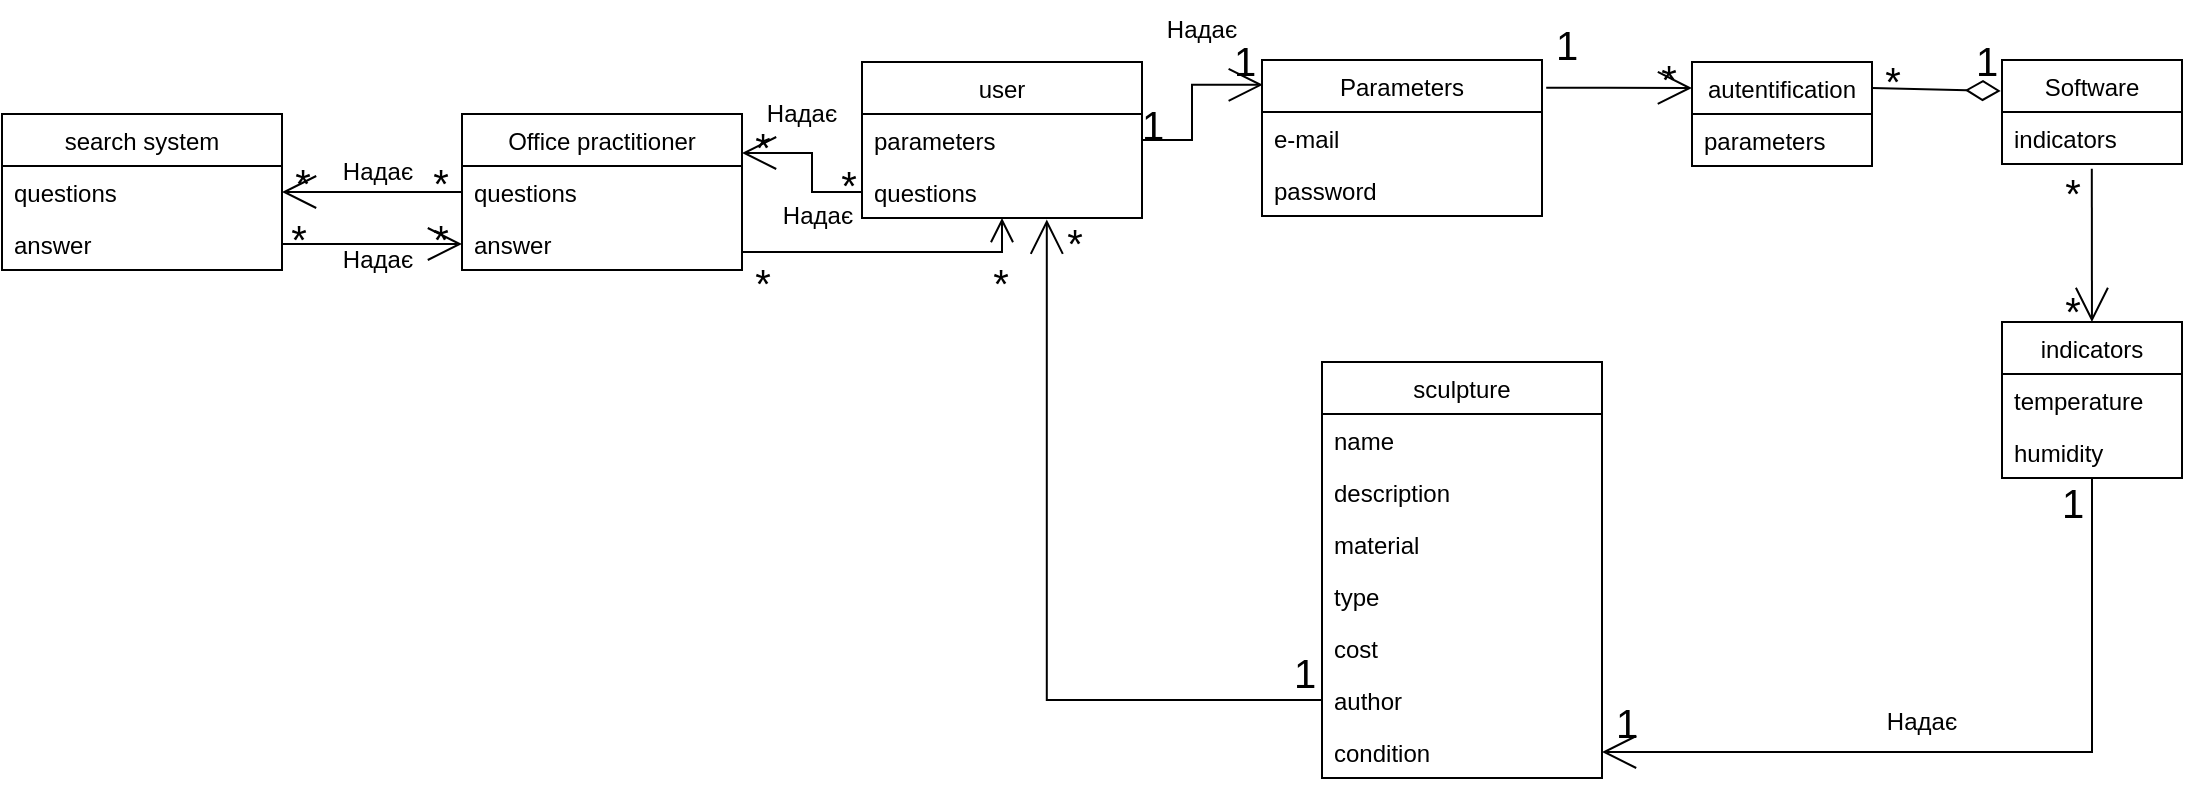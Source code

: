<mxfile version="20.4.1" type="device"><diagram id="H2oCPIIMKc5z25pj421S" name="Страница 1"><mxGraphModel dx="1467" dy="735" grid="1" gridSize="10" guides="1" tooltips="1" connect="1" arrows="1" fold="1" page="1" pageScale="1" pageWidth="827" pageHeight="1169" math="0" shadow="0"><root><mxCell id="0"/><mxCell id="1" parent="0"/><mxCell id="N1uS9yQtLqV8nJBD3PfU-49" value="user" style="swimlane;fontStyle=0;childLayout=stackLayout;horizontal=1;startSize=26;fillColor=none;horizontalStack=0;resizeParent=1;resizeParentMax=0;resizeLast=0;collapsible=1;marginBottom=0;" vertex="1" parent="1"><mxGeometry x="440" y="351" width="140" height="78" as="geometry"><mxRectangle x="230" y="430" width="60" height="30" as="alternateBounds"/></mxGeometry></mxCell><mxCell id="N1uS9yQtLqV8nJBD3PfU-50" value="parameters" style="text;strokeColor=none;fillColor=none;align=left;verticalAlign=top;spacingLeft=4;spacingRight=4;overflow=hidden;rotatable=0;points=[[0,0.5],[1,0.5]];portConstraint=eastwest;" vertex="1" parent="N1uS9yQtLqV8nJBD3PfU-49"><mxGeometry y="26" width="140" height="26" as="geometry"/></mxCell><mxCell id="N1uS9yQtLqV8nJBD3PfU-76" value="questions" style="text;strokeColor=none;fillColor=none;align=left;verticalAlign=top;spacingLeft=4;spacingRight=4;overflow=hidden;rotatable=0;points=[[0,0.5],[1,0.5]];portConstraint=eastwest;" vertex="1" parent="N1uS9yQtLqV8nJBD3PfU-49"><mxGeometry y="52" width="140" height="26" as="geometry"/></mxCell><mxCell id="N1uS9yQtLqV8nJBD3PfU-63" value="autentification" style="swimlane;fontStyle=0;childLayout=stackLayout;horizontal=1;startSize=26;fillColor=none;horizontalStack=0;resizeParent=1;resizeParentMax=0;resizeLast=0;collapsible=1;marginBottom=0;" vertex="1" parent="1"><mxGeometry x="855" y="351" width="90" height="52" as="geometry"><mxRectangle x="230" y="430" width="60" height="30" as="alternateBounds"/></mxGeometry></mxCell><mxCell id="N1uS9yQtLqV8nJBD3PfU-64" value="parameters" style="text;strokeColor=none;fillColor=none;align=left;verticalAlign=top;spacingLeft=4;spacingRight=4;overflow=hidden;rotatable=0;points=[[0,0.5],[1,0.5]];portConstraint=eastwest;" vertex="1" parent="N1uS9yQtLqV8nJBD3PfU-63"><mxGeometry y="26" width="90" height="26" as="geometry"/></mxCell><mxCell id="N1uS9yQtLqV8nJBD3PfU-66" value="Software" style="swimlane;fontStyle=0;childLayout=stackLayout;horizontal=1;startSize=26;fillColor=none;horizontalStack=0;resizeParent=1;resizeParentMax=0;resizeLast=0;collapsible=1;marginBottom=0;" vertex="1" parent="1"><mxGeometry x="1010" y="350" width="90" height="52" as="geometry"><mxRectangle x="230" y="430" width="60" height="30" as="alternateBounds"/></mxGeometry></mxCell><mxCell id="N1uS9yQtLqV8nJBD3PfU-67" value="indicators" style="text;strokeColor=none;fillColor=none;align=left;verticalAlign=top;spacingLeft=4;spacingRight=4;overflow=hidden;rotatable=0;points=[[0,0.5],[1,0.5]];portConstraint=eastwest;" vertex="1" parent="N1uS9yQtLqV8nJBD3PfU-66"><mxGeometry y="26" width="90" height="26" as="geometry"/></mxCell><mxCell id="N1uS9yQtLqV8nJBD3PfU-98" style="edgeStyle=orthogonalEdgeStyle;rounded=0;orthogonalLoop=1;jettySize=auto;html=1;entryX=0;entryY=0.25;entryDx=0;entryDy=0;exitX=1.015;exitY=0.178;exitDx=0;exitDy=0;exitPerimeter=0;endArrow=open;endFill=0;endSize=15;" edge="1" parent="1" source="N1uS9yQtLqV8nJBD3PfU-69" target="N1uS9yQtLqV8nJBD3PfU-63"><mxGeometry relative="1" as="geometry"/></mxCell><mxCell id="N1uS9yQtLqV8nJBD3PfU-69" value="Parameters" style="swimlane;fontStyle=0;childLayout=stackLayout;horizontal=1;startSize=26;fillColor=none;horizontalStack=0;resizeParent=1;resizeParentMax=0;resizeLast=0;collapsible=1;marginBottom=0;" vertex="1" parent="1"><mxGeometry x="640" y="350" width="140" height="78" as="geometry"><mxRectangle x="230" y="430" width="60" height="30" as="alternateBounds"/></mxGeometry></mxCell><mxCell id="N1uS9yQtLqV8nJBD3PfU-70" value="e-mail" style="text;strokeColor=none;fillColor=none;align=left;verticalAlign=top;spacingLeft=4;spacingRight=4;overflow=hidden;rotatable=0;points=[[0,0.5],[1,0.5]];portConstraint=eastwest;" vertex="1" parent="N1uS9yQtLqV8nJBD3PfU-69"><mxGeometry y="26" width="140" height="26" as="geometry"/></mxCell><mxCell id="N1uS9yQtLqV8nJBD3PfU-71" value="password" style="text;strokeColor=none;fillColor=none;align=left;verticalAlign=top;spacingLeft=4;spacingRight=4;overflow=hidden;rotatable=0;points=[[0,0.5],[1,0.5]];portConstraint=eastwest;" vertex="1" parent="N1uS9yQtLqV8nJBD3PfU-69"><mxGeometry y="52" width="140" height="26" as="geometry"/></mxCell><mxCell id="N1uS9yQtLqV8nJBD3PfU-104" style="edgeStyle=orthogonalEdgeStyle;rounded=0;orthogonalLoop=1;jettySize=auto;html=1;entryX=1;entryY=0.5;entryDx=0;entryDy=0;endArrow=open;endFill=0;endSize=15;" edge="1" parent="1" source="N1uS9yQtLqV8nJBD3PfU-73" target="N1uS9yQtLqV8nJBD3PfU-87"><mxGeometry relative="1" as="geometry"/></mxCell><mxCell id="N1uS9yQtLqV8nJBD3PfU-73" value="indicators" style="swimlane;fontStyle=0;childLayout=stackLayout;horizontal=1;startSize=26;fillColor=none;horizontalStack=0;resizeParent=1;resizeParentMax=0;resizeLast=0;collapsible=1;marginBottom=0;" vertex="1" parent="1"><mxGeometry x="1010" y="481" width="90" height="78" as="geometry"><mxRectangle x="230" y="430" width="60" height="30" as="alternateBounds"/></mxGeometry></mxCell><mxCell id="N1uS9yQtLqV8nJBD3PfU-74" value="temperature" style="text;strokeColor=none;fillColor=none;align=left;verticalAlign=top;spacingLeft=4;spacingRight=4;overflow=hidden;rotatable=0;points=[[0,0.5],[1,0.5]];portConstraint=eastwest;" vertex="1" parent="N1uS9yQtLqV8nJBD3PfU-73"><mxGeometry y="26" width="90" height="26" as="geometry"/></mxCell><mxCell id="N1uS9yQtLqV8nJBD3PfU-75" value="humidity" style="text;strokeColor=none;fillColor=none;align=left;verticalAlign=top;spacingLeft=4;spacingRight=4;overflow=hidden;rotatable=0;points=[[0,0.5],[1,0.5]];portConstraint=eastwest;" vertex="1" parent="N1uS9yQtLqV8nJBD3PfU-73"><mxGeometry y="52" width="90" height="26" as="geometry"/></mxCell><mxCell id="N1uS9yQtLqV8nJBD3PfU-77" value="Office practitioner" style="swimlane;fontStyle=0;childLayout=stackLayout;horizontal=1;startSize=26;fillColor=none;horizontalStack=0;resizeParent=1;resizeParentMax=0;resizeLast=0;collapsible=1;marginBottom=0;" vertex="1" parent="1"><mxGeometry x="240" y="377" width="140" height="78" as="geometry"><mxRectangle x="230" y="430" width="60" height="30" as="alternateBounds"/></mxGeometry></mxCell><mxCell id="N1uS9yQtLqV8nJBD3PfU-78" value="questions" style="text;strokeColor=none;fillColor=none;align=left;verticalAlign=top;spacingLeft=4;spacingRight=4;overflow=hidden;rotatable=0;points=[[0,0.5],[1,0.5]];portConstraint=eastwest;" vertex="1" parent="N1uS9yQtLqV8nJBD3PfU-77"><mxGeometry y="26" width="140" height="26" as="geometry"/></mxCell><mxCell id="N1uS9yQtLqV8nJBD3PfU-79" value="answer" style="text;strokeColor=none;fillColor=none;align=left;verticalAlign=top;spacingLeft=4;spacingRight=4;overflow=hidden;rotatable=0;points=[[0,0.5],[1,0.5]];portConstraint=eastwest;" vertex="1" parent="N1uS9yQtLqV8nJBD3PfU-77"><mxGeometry y="52" width="140" height="26" as="geometry"/></mxCell><mxCell id="N1uS9yQtLqV8nJBD3PfU-80" value="sculpture" style="swimlane;fontStyle=0;childLayout=stackLayout;horizontal=1;startSize=26;fillColor=none;horizontalStack=0;resizeParent=1;resizeParentMax=0;resizeLast=0;collapsible=1;marginBottom=0;" vertex="1" parent="1"><mxGeometry x="670" y="501" width="140" height="208" as="geometry"/></mxCell><mxCell id="N1uS9yQtLqV8nJBD3PfU-81" value="name" style="text;strokeColor=none;fillColor=none;align=left;verticalAlign=top;spacingLeft=4;spacingRight=4;overflow=hidden;rotatable=0;points=[[0,0.5],[1,0.5]];portConstraint=eastwest;" vertex="1" parent="N1uS9yQtLqV8nJBD3PfU-80"><mxGeometry y="26" width="140" height="26" as="geometry"/></mxCell><mxCell id="N1uS9yQtLqV8nJBD3PfU-82" value="description" style="text;strokeColor=none;fillColor=none;align=left;verticalAlign=top;spacingLeft=4;spacingRight=4;overflow=hidden;rotatable=0;points=[[0,0.5],[1,0.5]];portConstraint=eastwest;" vertex="1" parent="N1uS9yQtLqV8nJBD3PfU-80"><mxGeometry y="52" width="140" height="26" as="geometry"/></mxCell><mxCell id="N1uS9yQtLqV8nJBD3PfU-83" value="material" style="text;strokeColor=none;fillColor=none;align=left;verticalAlign=top;spacingLeft=4;spacingRight=4;overflow=hidden;rotatable=0;points=[[0,0.5],[1,0.5]];portConstraint=eastwest;" vertex="1" parent="N1uS9yQtLqV8nJBD3PfU-80"><mxGeometry y="78" width="140" height="26" as="geometry"/></mxCell><mxCell id="N1uS9yQtLqV8nJBD3PfU-84" value="type" style="text;strokeColor=none;fillColor=none;align=left;verticalAlign=top;spacingLeft=4;spacingRight=4;overflow=hidden;rotatable=0;points=[[0,0.5],[1,0.5]];portConstraint=eastwest;" vertex="1" parent="N1uS9yQtLqV8nJBD3PfU-80"><mxGeometry y="104" width="140" height="26" as="geometry"/></mxCell><mxCell id="N1uS9yQtLqV8nJBD3PfU-85" value="cost" style="text;strokeColor=none;fillColor=none;align=left;verticalAlign=top;spacingLeft=4;spacingRight=4;overflow=hidden;rotatable=0;points=[[0,0.5],[1,0.5]];portConstraint=eastwest;" vertex="1" parent="N1uS9yQtLqV8nJBD3PfU-80"><mxGeometry y="130" width="140" height="26" as="geometry"/></mxCell><mxCell id="N1uS9yQtLqV8nJBD3PfU-86" value="author" style="text;strokeColor=none;fillColor=none;align=left;verticalAlign=top;spacingLeft=4;spacingRight=4;overflow=hidden;rotatable=0;points=[[0,0.5],[1,0.5]];portConstraint=eastwest;" vertex="1" parent="N1uS9yQtLqV8nJBD3PfU-80"><mxGeometry y="156" width="140" height="26" as="geometry"/></mxCell><mxCell id="N1uS9yQtLqV8nJBD3PfU-87" value="condition" style="text;strokeColor=none;fillColor=none;align=left;verticalAlign=top;spacingLeft=4;spacingRight=4;overflow=hidden;rotatable=0;points=[[0,0.5],[1,0.5]];portConstraint=eastwest;" vertex="1" parent="N1uS9yQtLqV8nJBD3PfU-80"><mxGeometry y="182" width="140" height="26" as="geometry"/></mxCell><mxCell id="N1uS9yQtLqV8nJBD3PfU-89" value="search system" style="swimlane;fontStyle=0;childLayout=stackLayout;horizontal=1;startSize=26;fillColor=none;horizontalStack=0;resizeParent=1;resizeParentMax=0;resizeLast=0;collapsible=1;marginBottom=0;" vertex="1" parent="1"><mxGeometry x="10" y="377" width="140" height="78" as="geometry"><mxRectangle x="230" y="430" width="60" height="30" as="alternateBounds"/></mxGeometry></mxCell><mxCell id="N1uS9yQtLqV8nJBD3PfU-90" value="questions" style="text;strokeColor=none;fillColor=none;align=left;verticalAlign=top;spacingLeft=4;spacingRight=4;overflow=hidden;rotatable=0;points=[[0,0.5],[1,0.5]];portConstraint=eastwest;" vertex="1" parent="N1uS9yQtLqV8nJBD3PfU-89"><mxGeometry y="26" width="140" height="26" as="geometry"/></mxCell><mxCell id="N1uS9yQtLqV8nJBD3PfU-91" value="answer" style="text;strokeColor=none;fillColor=none;align=left;verticalAlign=top;spacingLeft=4;spacingRight=4;overflow=hidden;rotatable=0;points=[[0,0.5],[1,0.5]];portConstraint=eastwest;" vertex="1" parent="N1uS9yQtLqV8nJBD3PfU-89"><mxGeometry y="52" width="140" height="26" as="geometry"/></mxCell><mxCell id="N1uS9yQtLqV8nJBD3PfU-93" style="edgeStyle=orthogonalEdgeStyle;rounded=0;orthogonalLoop=1;jettySize=auto;html=1;entryX=1;entryY=0.25;entryDx=0;entryDy=0;endArrow=open;endFill=0;endSize=15;" edge="1" parent="1" source="N1uS9yQtLqV8nJBD3PfU-76" target="N1uS9yQtLqV8nJBD3PfU-77"><mxGeometry relative="1" as="geometry"/></mxCell><mxCell id="N1uS9yQtLqV8nJBD3PfU-94" style="edgeStyle=orthogonalEdgeStyle;rounded=0;orthogonalLoop=1;jettySize=auto;html=1;endArrow=open;endFill=0;endSize=15;" edge="1" parent="1" source="N1uS9yQtLqV8nJBD3PfU-78" target="N1uS9yQtLqV8nJBD3PfU-90"><mxGeometry relative="1" as="geometry"/></mxCell><mxCell id="N1uS9yQtLqV8nJBD3PfU-95" style="edgeStyle=orthogonalEdgeStyle;rounded=0;orthogonalLoop=1;jettySize=auto;html=1;endArrow=open;endFill=0;endSize=15;" edge="1" parent="1" source="N1uS9yQtLqV8nJBD3PfU-91" target="N1uS9yQtLqV8nJBD3PfU-79"><mxGeometry relative="1" as="geometry"/></mxCell><mxCell id="N1uS9yQtLqV8nJBD3PfU-96" style="edgeStyle=orthogonalEdgeStyle;rounded=0;orthogonalLoop=1;jettySize=auto;html=1;endSize=10;endArrow=open;endFill=0;" edge="1" parent="1" source="N1uS9yQtLqV8nJBD3PfU-79" target="N1uS9yQtLqV8nJBD3PfU-76"><mxGeometry relative="1" as="geometry"><mxPoint x="510" y="431" as="targetPoint"/><Array as="points"><mxPoint x="510" y="446"/></Array></mxGeometry></mxCell><mxCell id="N1uS9yQtLqV8nJBD3PfU-97" style="edgeStyle=orthogonalEdgeStyle;rounded=0;orthogonalLoop=1;jettySize=auto;html=1;entryX=0.003;entryY=0.159;entryDx=0;entryDy=0;entryPerimeter=0;endSize=15;endArrow=open;endFill=0;" edge="1" parent="1" source="N1uS9yQtLqV8nJBD3PfU-50" target="N1uS9yQtLqV8nJBD3PfU-69"><mxGeometry relative="1" as="geometry"/></mxCell><mxCell id="N1uS9yQtLqV8nJBD3PfU-100" value="" style="endArrow=diamondThin;html=1;rounded=0;entryX=-0.007;entryY=0.298;entryDx=0;entryDy=0;entryPerimeter=0;exitX=1;exitY=0.25;exitDx=0;exitDy=0;endFill=0;endSize=15;" edge="1" parent="1" source="N1uS9yQtLqV8nJBD3PfU-63" target="N1uS9yQtLqV8nJBD3PfU-66"><mxGeometry width="50" height="50" relative="1" as="geometry"><mxPoint x="950" y="365" as="sourcePoint"/><mxPoint x="907" y="365" as="targetPoint"/></mxGeometry></mxCell><mxCell id="N1uS9yQtLqV8nJBD3PfU-102" value="" style="endArrow=open;html=1;rounded=0;exitX=0.499;exitY=1.091;exitDx=0;exitDy=0;exitPerimeter=0;endFill=0;endSize=15;" edge="1" parent="1" source="N1uS9yQtLqV8nJBD3PfU-67" target="N1uS9yQtLqV8nJBD3PfU-73"><mxGeometry width="50" height="50" relative="1" as="geometry"><mxPoint x="964.86" y="402" as="sourcePoint"/><mxPoint x="980" y="421" as="targetPoint"/></mxGeometry></mxCell><mxCell id="N1uS9yQtLqV8nJBD3PfU-105" style="edgeStyle=orthogonalEdgeStyle;rounded=0;orthogonalLoop=1;jettySize=auto;html=1;entryX=0.66;entryY=1.031;entryDx=0;entryDy=0;entryPerimeter=0;endArrow=open;endFill=0;endSize=15;" edge="1" parent="1" source="N1uS9yQtLqV8nJBD3PfU-86" target="N1uS9yQtLqV8nJBD3PfU-76"><mxGeometry relative="1" as="geometry"/></mxCell><mxCell id="N1uS9yQtLqV8nJBD3PfU-107" value="*" style="text;html=1;align=center;verticalAlign=middle;resizable=0;points=[];autosize=1;strokeColor=none;fillColor=none;fontSize=20;" vertex="1" parent="1"><mxGeometry x="214" y="391" width="30" height="40" as="geometry"/></mxCell><mxCell id="N1uS9yQtLqV8nJBD3PfU-108" value="*" style="text;html=1;align=center;verticalAlign=middle;resizable=0;points=[];autosize=1;strokeColor=none;fillColor=none;fontSize=20;" vertex="1" parent="1"><mxGeometry x="145" y="391" width="30" height="40" as="geometry"/></mxCell><mxCell id="N1uS9yQtLqV8nJBD3PfU-109" value="*" style="text;html=1;align=center;verticalAlign=middle;resizable=0;points=[];autosize=1;strokeColor=none;fillColor=none;fontSize=20;" vertex="1" parent="1"><mxGeometry x="143" y="419" width="30" height="40" as="geometry"/></mxCell><mxCell id="N1uS9yQtLqV8nJBD3PfU-110" value="*" style="text;html=1;align=center;verticalAlign=middle;resizable=0;points=[];autosize=1;strokeColor=none;fillColor=none;fontSize=20;" vertex="1" parent="1"><mxGeometry x="214" y="419" width="30" height="40" as="geometry"/></mxCell><mxCell id="N1uS9yQtLqV8nJBD3PfU-111" value="Надає" style="text;html=1;strokeColor=none;fillColor=none;align=center;verticalAlign=middle;whiteSpace=wrap;rounded=0;" vertex="1" parent="1"><mxGeometry x="168" y="391" width="60" height="30" as="geometry"/></mxCell><mxCell id="N1uS9yQtLqV8nJBD3PfU-113" value="Надає" style="text;html=1;strokeColor=none;fillColor=none;align=center;verticalAlign=middle;whiteSpace=wrap;rounded=0;" vertex="1" parent="1"><mxGeometry x="380" y="362" width="60" height="30" as="geometry"/></mxCell><mxCell id="N1uS9yQtLqV8nJBD3PfU-114" value="*" style="text;html=1;align=center;verticalAlign=middle;resizable=0;points=[];autosize=1;strokeColor=none;fillColor=none;fontSize=20;" vertex="1" parent="1"><mxGeometry x="418" y="392" width="30" height="40" as="geometry"/></mxCell><mxCell id="N1uS9yQtLqV8nJBD3PfU-115" value="*" style="text;html=1;align=center;verticalAlign=middle;resizable=0;points=[];autosize=1;strokeColor=none;fillColor=none;fontSize=20;" vertex="1" parent="1"><mxGeometry x="375" y="373" width="30" height="40" as="geometry"/></mxCell><mxCell id="N1uS9yQtLqV8nJBD3PfU-117" value="Надає" style="text;html=1;strokeColor=none;fillColor=none;align=center;verticalAlign=middle;whiteSpace=wrap;rounded=0;" vertex="1" parent="1"><mxGeometry x="168" y="435" width="60" height="30" as="geometry"/></mxCell><mxCell id="N1uS9yQtLqV8nJBD3PfU-118" value="*" style="text;html=1;align=center;verticalAlign=middle;resizable=0;points=[];autosize=1;strokeColor=none;fillColor=none;fontSize=20;" vertex="1" parent="1"><mxGeometry x="375" y="441" width="30" height="40" as="geometry"/></mxCell><mxCell id="N1uS9yQtLqV8nJBD3PfU-119" value="*" style="text;html=1;align=center;verticalAlign=middle;resizable=0;points=[];autosize=1;strokeColor=none;fillColor=none;fontSize=20;" vertex="1" parent="1"><mxGeometry x="494" y="441" width="30" height="40" as="geometry"/></mxCell><mxCell id="N1uS9yQtLqV8nJBD3PfU-120" value="Надає" style="text;html=1;strokeColor=none;fillColor=none;align=center;verticalAlign=middle;whiteSpace=wrap;rounded=0;" vertex="1" parent="1"><mxGeometry x="388" y="413" width="60" height="30" as="geometry"/></mxCell><mxCell id="N1uS9yQtLqV8nJBD3PfU-121" value="Надає" style="text;html=1;strokeColor=none;fillColor=none;align=center;verticalAlign=middle;whiteSpace=wrap;rounded=0;" vertex="1" parent="1"><mxGeometry x="580" y="320" width="60" height="30" as="geometry"/></mxCell><mxCell id="N1uS9yQtLqV8nJBD3PfU-124" value="*" style="text;html=1;align=center;verticalAlign=middle;resizable=0;points=[];autosize=1;strokeColor=none;fillColor=none;fontSize=20;" vertex="1" parent="1"><mxGeometry x="531" y="421" width="30" height="40" as="geometry"/></mxCell><mxCell id="N1uS9yQtLqV8nJBD3PfU-125" value="1" style="text;html=1;align=center;verticalAlign=middle;resizable=0;points=[];autosize=1;strokeColor=none;fillColor=none;fontSize=20;" vertex="1" parent="1"><mxGeometry x="646" y="636" width="30" height="40" as="geometry"/></mxCell><mxCell id="N1uS9yQtLqV8nJBD3PfU-127" value="*" style="text;html=1;align=center;verticalAlign=middle;resizable=0;points=[];autosize=1;strokeColor=none;fillColor=none;fontSize=20;" vertex="1" parent="1"><mxGeometry x="828" y="339" width="30" height="40" as="geometry"/></mxCell><mxCell id="N1uS9yQtLqV8nJBD3PfU-128" value="*" style="text;html=1;align=center;verticalAlign=middle;resizable=0;points=[];autosize=1;strokeColor=none;fillColor=none;fontSize=20;" vertex="1" parent="1"><mxGeometry x="940" y="340" width="30" height="40" as="geometry"/></mxCell><mxCell id="N1uS9yQtLqV8nJBD3PfU-129" value="1" style="text;html=1;align=center;verticalAlign=middle;resizable=0;points=[];autosize=1;strokeColor=none;fillColor=none;fontSize=20;" vertex="1" parent="1"><mxGeometry x="987" y="330" width="30" height="40" as="geometry"/></mxCell><mxCell id="N1uS9yQtLqV8nJBD3PfU-131" value="1" style="text;html=1;align=center;verticalAlign=middle;resizable=0;points=[];autosize=1;strokeColor=none;fillColor=none;fontSize=20;" vertex="1" parent="1"><mxGeometry x="807" y="661" width="30" height="40" as="geometry"/></mxCell><mxCell id="N1uS9yQtLqV8nJBD3PfU-132" value="1" style="text;html=1;align=center;verticalAlign=middle;resizable=0;points=[];autosize=1;strokeColor=none;fillColor=none;fontSize=20;" vertex="1" parent="1"><mxGeometry x="1030" y="551" width="30" height="40" as="geometry"/></mxCell><mxCell id="N1uS9yQtLqV8nJBD3PfU-133" value="Надає" style="text;html=1;strokeColor=none;fillColor=none;align=center;verticalAlign=middle;whiteSpace=wrap;rounded=0;" vertex="1" parent="1"><mxGeometry x="940" y="666" width="60" height="30" as="geometry"/></mxCell><mxCell id="N1uS9yQtLqV8nJBD3PfU-136" value="1" style="text;html=1;align=center;verticalAlign=middle;resizable=0;points=[];autosize=1;strokeColor=none;fillColor=none;fontSize=20;" vertex="1" parent="1"><mxGeometry x="570" y="362" width="30" height="40" as="geometry"/></mxCell><mxCell id="N1uS9yQtLqV8nJBD3PfU-137" value="1" style="text;html=1;align=center;verticalAlign=middle;resizable=0;points=[];autosize=1;strokeColor=none;fillColor=none;fontSize=20;" vertex="1" parent="1"><mxGeometry x="616" y="330" width="30" height="40" as="geometry"/></mxCell><mxCell id="N1uS9yQtLqV8nJBD3PfU-138" value="1" style="text;html=1;align=center;verticalAlign=middle;resizable=0;points=[];autosize=1;strokeColor=none;fillColor=none;fontSize=20;" vertex="1" parent="1"><mxGeometry x="777" y="322" width="30" height="40" as="geometry"/></mxCell><mxCell id="N1uS9yQtLqV8nJBD3PfU-142" value="*" style="text;html=1;align=center;verticalAlign=middle;resizable=0;points=[];autosize=1;strokeColor=none;fillColor=none;fontSize=20;" vertex="1" parent="1"><mxGeometry x="1030" y="396" width="30" height="40" as="geometry"/></mxCell><mxCell id="N1uS9yQtLqV8nJBD3PfU-143" value="*" style="text;html=1;align=center;verticalAlign=middle;resizable=0;points=[];autosize=1;strokeColor=none;fillColor=none;fontSize=20;" vertex="1" parent="1"><mxGeometry x="1030" y="455" width="30" height="40" as="geometry"/></mxCell></root></mxGraphModel></diagram></mxfile>